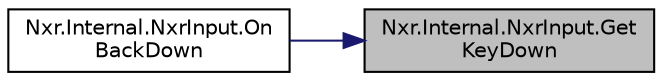 digraph "Nxr.Internal.NxrInput.GetKeyDown"
{
 // LATEX_PDF_SIZE
  edge [fontname="Helvetica",fontsize="10",labelfontname="Helvetica",labelfontsize="10"];
  node [fontname="Helvetica",fontsize="10",shape=record];
  rankdir="RL";
  Node1 [label="Nxr.Internal.NxrInput.Get\lKeyDown",height=0.2,width=0.4,color="black", fillcolor="grey75", style="filled", fontcolor="black",tooltip="Check hmd key status, whether the button is down"];
  Node1 -> Node2 [dir="back",color="midnightblue",fontsize="10",style="solid",fontname="Helvetica"];
  Node2 [label="Nxr.Internal.NxrInput.On\lBackDown",height=0.2,width=0.4,color="black", fillcolor="white", style="filled",URL="$class_nxr_1_1_internal_1_1_nxr_input.html#a8728311c639be99e22da826ce681e1b2",tooltip="Whether the back button is down. (hmd or controller)"];
}
